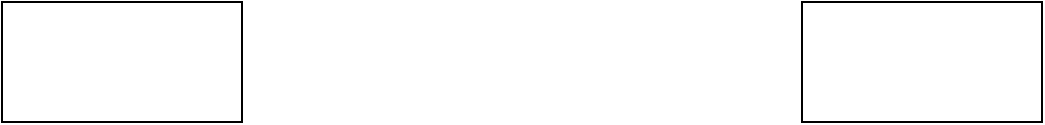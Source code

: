 <mxfile version="15.4.1" type="device"><diagram id="6UmXHWjR65RIQsVw6opZ" name="Page-1"><mxGraphModel dx="865" dy="408" grid="1" gridSize="10" guides="1" tooltips="1" connect="1" arrows="1" fold="1" page="1" pageScale="1" pageWidth="827" pageHeight="1169" math="0" shadow="0"><root><mxCell id="0"/><mxCell id="1" parent="0"/><mxCell id="uu0H516SkhOQJWf8uTbg-1" value="" style="rounded=0;whiteSpace=wrap;html=1;" vertex="1" parent="1"><mxGeometry x="140" y="120" width="120" height="60" as="geometry"/></mxCell><mxCell id="uu0H516SkhOQJWf8uTbg-2" value="" style="rounded=0;whiteSpace=wrap;html=1;" vertex="1" parent="1"><mxGeometry x="540" y="120" width="120" height="60" as="geometry"/></mxCell></root></mxGraphModel></diagram></mxfile>